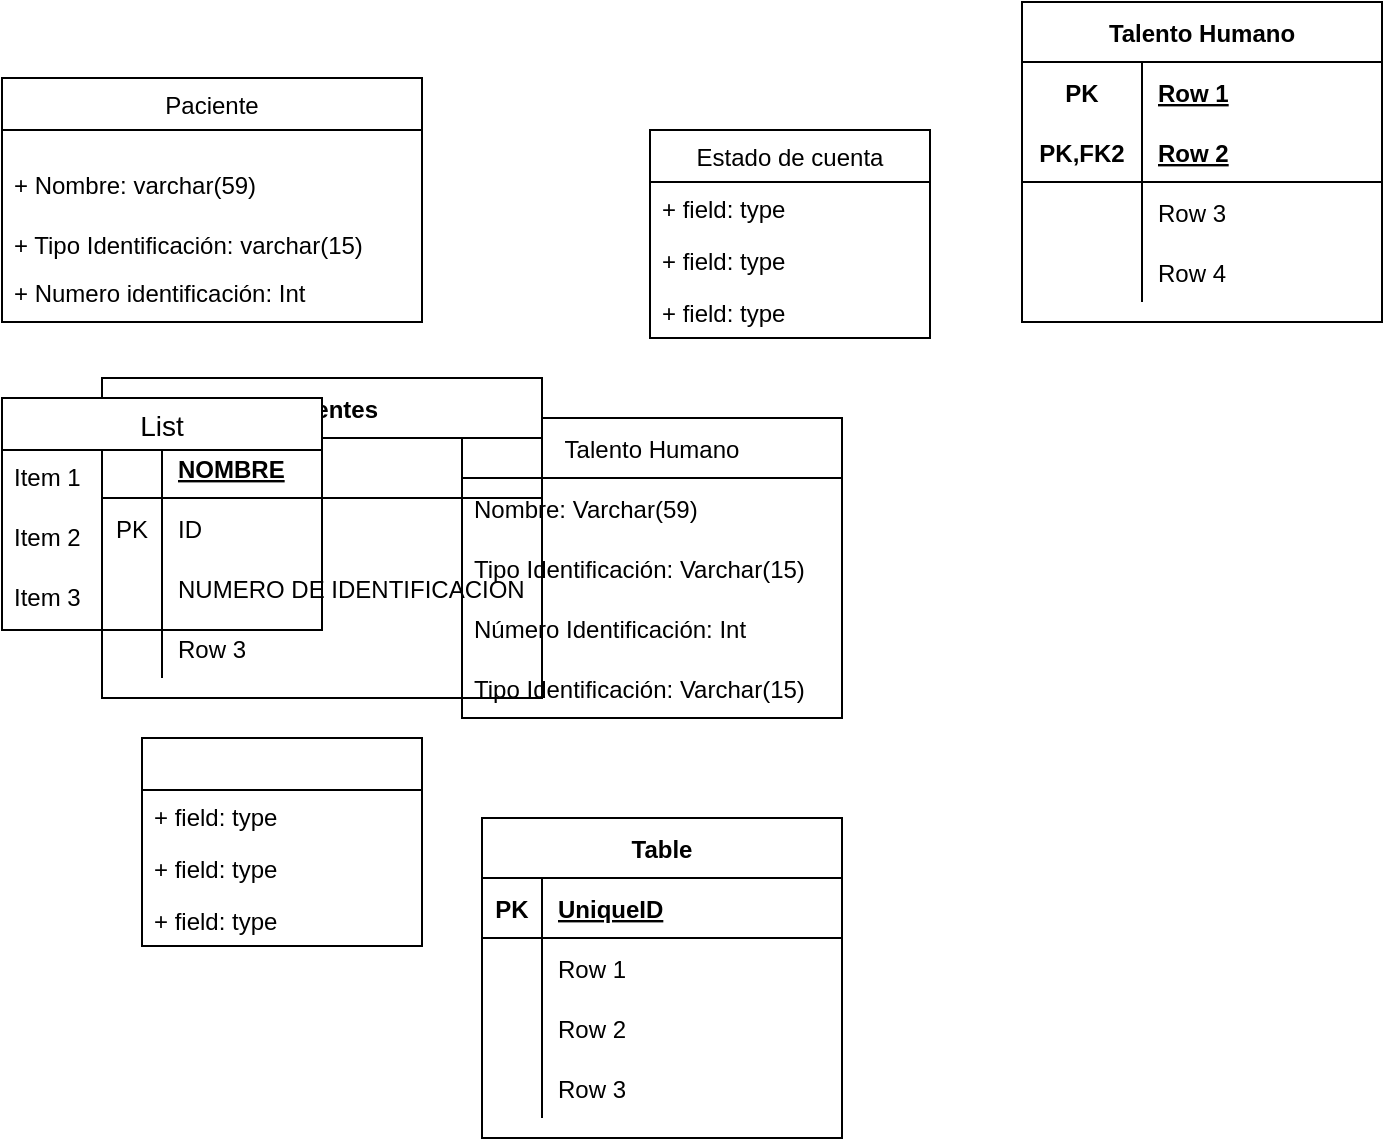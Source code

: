 <mxfile version="20.2.8" type="github">
  <diagram id="HimakkqAWPqzcvKf6D22" name="Página-1">
    <mxGraphModel dx="1102" dy="606" grid="1" gridSize="10" guides="1" tooltips="1" connect="1" arrows="1" fold="1" page="1" pageScale="1" pageWidth="827" pageHeight="1169" math="0" shadow="0">
      <root>
        <mxCell id="0" />
        <mxCell id="1" parent="0" />
        <mxCell id="5qMsi9p--g9IkItH_i3P-1" value="Paciente" style="swimlane;fontStyle=0;childLayout=stackLayout;horizontal=1;startSize=26;fillColor=none;horizontalStack=0;resizeParent=1;resizeParentMax=0;resizeLast=0;collapsible=1;marginBottom=0;" parent="1" vertex="1">
          <mxGeometry x="90" y="50" width="210" height="122" as="geometry" />
        </mxCell>
        <mxCell id="5qMsi9p--g9IkItH_i3P-2" value="&#xa;+ Nombre: varchar(59)" style="text;strokeColor=none;fillColor=none;align=left;verticalAlign=top;spacingLeft=4;spacingRight=4;overflow=hidden;rotatable=0;points=[[0,0.5],[1,0.5]];portConstraint=eastwest;" parent="5qMsi9p--g9IkItH_i3P-1" vertex="1">
          <mxGeometry y="26" width="210" height="44" as="geometry" />
        </mxCell>
        <mxCell id="5qMsi9p--g9IkItH_i3P-3" value="+ Tipo Identificación: varchar(15)" style="text;strokeColor=none;fillColor=none;align=left;verticalAlign=top;spacingLeft=4;spacingRight=4;overflow=hidden;rotatable=0;points=[[0,0.5],[1,0.5]];portConstraint=eastwest;" parent="5qMsi9p--g9IkItH_i3P-1" vertex="1">
          <mxGeometry y="70" width="210" height="24" as="geometry" />
        </mxCell>
        <mxCell id="5qMsi9p--g9IkItH_i3P-4" value="+ Numero identificación: Int&#xa;" style="text;strokeColor=none;fillColor=none;align=left;verticalAlign=top;spacingLeft=4;spacingRight=4;overflow=hidden;rotatable=0;points=[[0,0.5],[1,0.5]];portConstraint=eastwest;" parent="5qMsi9p--g9IkItH_i3P-1" vertex="1">
          <mxGeometry y="94" width="210" height="28" as="geometry" />
        </mxCell>
        <mxCell id="5qMsi9p--g9IkItH_i3P-5" value="Estado de cuenta" style="swimlane;fontStyle=0;childLayout=stackLayout;horizontal=1;startSize=26;fillColor=none;horizontalStack=0;resizeParent=1;resizeParentMax=0;resizeLast=0;collapsible=1;marginBottom=0;" parent="1" vertex="1">
          <mxGeometry x="414" y="76" width="140" height="104" as="geometry" />
        </mxCell>
        <mxCell id="5qMsi9p--g9IkItH_i3P-6" value="+ field: type" style="text;strokeColor=none;fillColor=none;align=left;verticalAlign=top;spacingLeft=4;spacingRight=4;overflow=hidden;rotatable=0;points=[[0,0.5],[1,0.5]];portConstraint=eastwest;" parent="5qMsi9p--g9IkItH_i3P-5" vertex="1">
          <mxGeometry y="26" width="140" height="26" as="geometry" />
        </mxCell>
        <mxCell id="5qMsi9p--g9IkItH_i3P-7" value="+ field: type" style="text;strokeColor=none;fillColor=none;align=left;verticalAlign=top;spacingLeft=4;spacingRight=4;overflow=hidden;rotatable=0;points=[[0,0.5],[1,0.5]];portConstraint=eastwest;" parent="5qMsi9p--g9IkItH_i3P-5" vertex="1">
          <mxGeometry y="52" width="140" height="26" as="geometry" />
        </mxCell>
        <mxCell id="5qMsi9p--g9IkItH_i3P-8" value="+ field: type" style="text;strokeColor=none;fillColor=none;align=left;verticalAlign=top;spacingLeft=4;spacingRight=4;overflow=hidden;rotatable=0;points=[[0,0.5],[1,0.5]];portConstraint=eastwest;" parent="5qMsi9p--g9IkItH_i3P-5" vertex="1">
          <mxGeometry y="78" width="140" height="26" as="geometry" />
        </mxCell>
        <mxCell id="jvL_is-S25yifXEsgZ8e-3" value="Talento Humano" style="swimlane;fontStyle=0;childLayout=stackLayout;horizontal=1;startSize=30;horizontalStack=0;resizeParent=1;resizeParentMax=0;resizeLast=0;collapsible=1;marginBottom=0;" parent="1" vertex="1">
          <mxGeometry x="320" y="220" width="190" height="150" as="geometry" />
        </mxCell>
        <mxCell id="jvL_is-S25yifXEsgZ8e-4" value="Nombre: Varchar(59)" style="text;strokeColor=none;fillColor=none;align=left;verticalAlign=middle;spacingLeft=4;spacingRight=4;overflow=hidden;points=[[0,0.5],[1,0.5]];portConstraint=eastwest;rotatable=0;" parent="jvL_is-S25yifXEsgZ8e-3" vertex="1">
          <mxGeometry y="30" width="190" height="30" as="geometry" />
        </mxCell>
        <mxCell id="jvL_is-S25yifXEsgZ8e-5" value="Tipo Identificación: Varchar(15)" style="text;strokeColor=none;fillColor=none;align=left;verticalAlign=middle;spacingLeft=4;spacingRight=4;overflow=hidden;points=[[0,0.5],[1,0.5]];portConstraint=eastwest;rotatable=0;" parent="jvL_is-S25yifXEsgZ8e-3" vertex="1">
          <mxGeometry y="60" width="190" height="30" as="geometry" />
        </mxCell>
        <mxCell id="jvL_is-S25yifXEsgZ8e-6" value="Número Identificación: Int" style="text;strokeColor=none;fillColor=none;align=left;verticalAlign=middle;spacingLeft=4;spacingRight=4;overflow=hidden;points=[[0,0.5],[1,0.5]];portConstraint=eastwest;rotatable=0;" parent="jvL_is-S25yifXEsgZ8e-3" vertex="1">
          <mxGeometry y="90" width="190" height="30" as="geometry" />
        </mxCell>
        <mxCell id="jvL_is-S25yifXEsgZ8e-13" value="Tipo Identificación: Varchar(15)" style="text;strokeColor=none;fillColor=none;align=left;verticalAlign=middle;spacingLeft=4;spacingRight=4;overflow=hidden;points=[[0,0.5],[1,0.5]];portConstraint=eastwest;rotatable=0;" parent="jvL_is-S25yifXEsgZ8e-3" vertex="1">
          <mxGeometry y="120" width="190" height="30" as="geometry" />
        </mxCell>
        <mxCell id="5qMsi9p--g9IkItH_i3P-13" value="" style="swimlane;fontStyle=0;childLayout=stackLayout;horizontal=1;startSize=26;fillColor=none;horizontalStack=0;resizeParent=1;resizeParentMax=0;resizeLast=0;collapsible=1;marginBottom=0;" parent="1" vertex="1">
          <mxGeometry x="160" y="380" width="140" height="104" as="geometry" />
        </mxCell>
        <mxCell id="5qMsi9p--g9IkItH_i3P-14" value="+ field: type" style="text;strokeColor=none;fillColor=none;align=left;verticalAlign=top;spacingLeft=4;spacingRight=4;overflow=hidden;rotatable=0;points=[[0,0.5],[1,0.5]];portConstraint=eastwest;" parent="5qMsi9p--g9IkItH_i3P-13" vertex="1">
          <mxGeometry y="26" width="140" height="26" as="geometry" />
        </mxCell>
        <mxCell id="5qMsi9p--g9IkItH_i3P-15" value="+ field: type" style="text;strokeColor=none;fillColor=none;align=left;verticalAlign=top;spacingLeft=4;spacingRight=4;overflow=hidden;rotatable=0;points=[[0,0.5],[1,0.5]];portConstraint=eastwest;" parent="5qMsi9p--g9IkItH_i3P-13" vertex="1">
          <mxGeometry y="52" width="140" height="26" as="geometry" />
        </mxCell>
        <mxCell id="5qMsi9p--g9IkItH_i3P-16" value="+ field: type" style="text;strokeColor=none;fillColor=none;align=left;verticalAlign=top;spacingLeft=4;spacingRight=4;overflow=hidden;rotatable=0;points=[[0,0.5],[1,0.5]];portConstraint=eastwest;" parent="5qMsi9p--g9IkItH_i3P-13" vertex="1">
          <mxGeometry y="78" width="140" height="26" as="geometry" />
        </mxCell>
        <mxCell id="8uXCIISB7-oSZE2NdeFe-1" value="Pacientes" style="shape=table;startSize=30;container=1;collapsible=1;childLayout=tableLayout;fixedRows=1;rowLines=0;fontStyle=1;align=center;resizeLast=1;" vertex="1" parent="1">
          <mxGeometry x="140" y="200" width="220" height="160" as="geometry" />
        </mxCell>
        <mxCell id="8uXCIISB7-oSZE2NdeFe-2" value="" style="shape=tableRow;horizontal=0;startSize=0;swimlaneHead=0;swimlaneBody=0;fillColor=none;collapsible=0;dropTarget=0;points=[[0,0.5],[1,0.5]];portConstraint=eastwest;top=0;left=0;right=0;bottom=1;" vertex="1" parent="8uXCIISB7-oSZE2NdeFe-1">
          <mxGeometry y="30" width="220" height="30" as="geometry" />
        </mxCell>
        <mxCell id="8uXCIISB7-oSZE2NdeFe-3" value="" style="shape=partialRectangle;connectable=0;fillColor=none;top=0;left=0;bottom=0;right=0;fontStyle=1;overflow=hidden;" vertex="1" parent="8uXCIISB7-oSZE2NdeFe-2">
          <mxGeometry width="30" height="30" as="geometry">
            <mxRectangle width="30" height="30" as="alternateBounds" />
          </mxGeometry>
        </mxCell>
        <mxCell id="8uXCIISB7-oSZE2NdeFe-4" value="NOMBRE" style="shape=partialRectangle;connectable=0;fillColor=none;top=0;left=0;bottom=0;right=0;align=left;spacingLeft=6;fontStyle=5;overflow=hidden;" vertex="1" parent="8uXCIISB7-oSZE2NdeFe-2">
          <mxGeometry x="30" width="190" height="30" as="geometry">
            <mxRectangle width="190" height="30" as="alternateBounds" />
          </mxGeometry>
        </mxCell>
        <mxCell id="8uXCIISB7-oSZE2NdeFe-5" value="" style="shape=tableRow;horizontal=0;startSize=0;swimlaneHead=0;swimlaneBody=0;fillColor=none;collapsible=0;dropTarget=0;points=[[0,0.5],[1,0.5]];portConstraint=eastwest;top=0;left=0;right=0;bottom=0;" vertex="1" parent="8uXCIISB7-oSZE2NdeFe-1">
          <mxGeometry y="60" width="220" height="30" as="geometry" />
        </mxCell>
        <mxCell id="8uXCIISB7-oSZE2NdeFe-6" value="PK" style="shape=partialRectangle;connectable=0;fillColor=none;top=0;left=0;bottom=0;right=0;editable=1;overflow=hidden;" vertex="1" parent="8uXCIISB7-oSZE2NdeFe-5">
          <mxGeometry width="30" height="30" as="geometry">
            <mxRectangle width="30" height="30" as="alternateBounds" />
          </mxGeometry>
        </mxCell>
        <mxCell id="8uXCIISB7-oSZE2NdeFe-7" value="ID" style="shape=partialRectangle;connectable=0;fillColor=none;top=0;left=0;bottom=0;right=0;align=left;spacingLeft=6;overflow=hidden;" vertex="1" parent="8uXCIISB7-oSZE2NdeFe-5">
          <mxGeometry x="30" width="190" height="30" as="geometry">
            <mxRectangle width="190" height="30" as="alternateBounds" />
          </mxGeometry>
        </mxCell>
        <mxCell id="8uXCIISB7-oSZE2NdeFe-8" value="" style="shape=tableRow;horizontal=0;startSize=0;swimlaneHead=0;swimlaneBody=0;fillColor=none;collapsible=0;dropTarget=0;points=[[0,0.5],[1,0.5]];portConstraint=eastwest;top=0;left=0;right=0;bottom=0;" vertex="1" parent="8uXCIISB7-oSZE2NdeFe-1">
          <mxGeometry y="90" width="220" height="30" as="geometry" />
        </mxCell>
        <mxCell id="8uXCIISB7-oSZE2NdeFe-9" value="" style="shape=partialRectangle;connectable=0;fillColor=none;top=0;left=0;bottom=0;right=0;editable=1;overflow=hidden;" vertex="1" parent="8uXCIISB7-oSZE2NdeFe-8">
          <mxGeometry width="30" height="30" as="geometry">
            <mxRectangle width="30" height="30" as="alternateBounds" />
          </mxGeometry>
        </mxCell>
        <mxCell id="8uXCIISB7-oSZE2NdeFe-10" value="NUMERO DE IDENTIFICACION" style="shape=partialRectangle;connectable=0;fillColor=none;top=0;left=0;bottom=0;right=0;align=left;spacingLeft=6;overflow=hidden;" vertex="1" parent="8uXCIISB7-oSZE2NdeFe-8">
          <mxGeometry x="30" width="190" height="30" as="geometry">
            <mxRectangle width="190" height="30" as="alternateBounds" />
          </mxGeometry>
        </mxCell>
        <mxCell id="8uXCIISB7-oSZE2NdeFe-11" value="" style="shape=tableRow;horizontal=0;startSize=0;swimlaneHead=0;swimlaneBody=0;fillColor=none;collapsible=0;dropTarget=0;points=[[0,0.5],[1,0.5]];portConstraint=eastwest;top=0;left=0;right=0;bottom=0;" vertex="1" parent="8uXCIISB7-oSZE2NdeFe-1">
          <mxGeometry y="120" width="220" height="30" as="geometry" />
        </mxCell>
        <mxCell id="8uXCIISB7-oSZE2NdeFe-12" value="" style="shape=partialRectangle;connectable=0;fillColor=none;top=0;left=0;bottom=0;right=0;editable=1;overflow=hidden;" vertex="1" parent="8uXCIISB7-oSZE2NdeFe-11">
          <mxGeometry width="30" height="30" as="geometry">
            <mxRectangle width="30" height="30" as="alternateBounds" />
          </mxGeometry>
        </mxCell>
        <mxCell id="8uXCIISB7-oSZE2NdeFe-13" value="Row 3" style="shape=partialRectangle;connectable=0;fillColor=none;top=0;left=0;bottom=0;right=0;align=left;spacingLeft=6;overflow=hidden;" vertex="1" parent="8uXCIISB7-oSZE2NdeFe-11">
          <mxGeometry x="30" width="190" height="30" as="geometry">
            <mxRectangle width="190" height="30" as="alternateBounds" />
          </mxGeometry>
        </mxCell>
        <mxCell id="Lm49RA7sjwa2jwxmkU3_-1" value="Table" style="shape=table;startSize=30;container=1;collapsible=1;childLayout=tableLayout;fixedRows=1;rowLines=0;fontStyle=1;align=center;resizeLast=1;" vertex="1" parent="1">
          <mxGeometry x="330" y="420" width="180" height="160" as="geometry" />
        </mxCell>
        <mxCell id="Lm49RA7sjwa2jwxmkU3_-2" value="" style="shape=tableRow;horizontal=0;startSize=0;swimlaneHead=0;swimlaneBody=0;fillColor=none;collapsible=0;dropTarget=0;points=[[0,0.5],[1,0.5]];portConstraint=eastwest;top=0;left=0;right=0;bottom=1;" vertex="1" parent="Lm49RA7sjwa2jwxmkU3_-1">
          <mxGeometry y="30" width="180" height="30" as="geometry" />
        </mxCell>
        <mxCell id="Lm49RA7sjwa2jwxmkU3_-3" value="PK" style="shape=partialRectangle;connectable=0;fillColor=none;top=0;left=0;bottom=0;right=0;fontStyle=1;overflow=hidden;" vertex="1" parent="Lm49RA7sjwa2jwxmkU3_-2">
          <mxGeometry width="30" height="30" as="geometry">
            <mxRectangle width="30" height="30" as="alternateBounds" />
          </mxGeometry>
        </mxCell>
        <mxCell id="Lm49RA7sjwa2jwxmkU3_-4" value="UniqueID" style="shape=partialRectangle;connectable=0;fillColor=none;top=0;left=0;bottom=0;right=0;align=left;spacingLeft=6;fontStyle=5;overflow=hidden;" vertex="1" parent="Lm49RA7sjwa2jwxmkU3_-2">
          <mxGeometry x="30" width="150" height="30" as="geometry">
            <mxRectangle width="150" height="30" as="alternateBounds" />
          </mxGeometry>
        </mxCell>
        <mxCell id="Lm49RA7sjwa2jwxmkU3_-5" value="" style="shape=tableRow;horizontal=0;startSize=0;swimlaneHead=0;swimlaneBody=0;fillColor=none;collapsible=0;dropTarget=0;points=[[0,0.5],[1,0.5]];portConstraint=eastwest;top=0;left=0;right=0;bottom=0;" vertex="1" parent="Lm49RA7sjwa2jwxmkU3_-1">
          <mxGeometry y="60" width="180" height="30" as="geometry" />
        </mxCell>
        <mxCell id="Lm49RA7sjwa2jwxmkU3_-6" value="" style="shape=partialRectangle;connectable=0;fillColor=none;top=0;left=0;bottom=0;right=0;editable=1;overflow=hidden;" vertex="1" parent="Lm49RA7sjwa2jwxmkU3_-5">
          <mxGeometry width="30" height="30" as="geometry">
            <mxRectangle width="30" height="30" as="alternateBounds" />
          </mxGeometry>
        </mxCell>
        <mxCell id="Lm49RA7sjwa2jwxmkU3_-7" value="Row 1" style="shape=partialRectangle;connectable=0;fillColor=none;top=0;left=0;bottom=0;right=0;align=left;spacingLeft=6;overflow=hidden;" vertex="1" parent="Lm49RA7sjwa2jwxmkU3_-5">
          <mxGeometry x="30" width="150" height="30" as="geometry">
            <mxRectangle width="150" height="30" as="alternateBounds" />
          </mxGeometry>
        </mxCell>
        <mxCell id="Lm49RA7sjwa2jwxmkU3_-8" value="" style="shape=tableRow;horizontal=0;startSize=0;swimlaneHead=0;swimlaneBody=0;fillColor=none;collapsible=0;dropTarget=0;points=[[0,0.5],[1,0.5]];portConstraint=eastwest;top=0;left=0;right=0;bottom=0;" vertex="1" parent="Lm49RA7sjwa2jwxmkU3_-1">
          <mxGeometry y="90" width="180" height="30" as="geometry" />
        </mxCell>
        <mxCell id="Lm49RA7sjwa2jwxmkU3_-9" value="" style="shape=partialRectangle;connectable=0;fillColor=none;top=0;left=0;bottom=0;right=0;editable=1;overflow=hidden;" vertex="1" parent="Lm49RA7sjwa2jwxmkU3_-8">
          <mxGeometry width="30" height="30" as="geometry">
            <mxRectangle width="30" height="30" as="alternateBounds" />
          </mxGeometry>
        </mxCell>
        <mxCell id="Lm49RA7sjwa2jwxmkU3_-10" value="Row 2" style="shape=partialRectangle;connectable=0;fillColor=none;top=0;left=0;bottom=0;right=0;align=left;spacingLeft=6;overflow=hidden;" vertex="1" parent="Lm49RA7sjwa2jwxmkU3_-8">
          <mxGeometry x="30" width="150" height="30" as="geometry">
            <mxRectangle width="150" height="30" as="alternateBounds" />
          </mxGeometry>
        </mxCell>
        <mxCell id="Lm49RA7sjwa2jwxmkU3_-11" value="" style="shape=tableRow;horizontal=0;startSize=0;swimlaneHead=0;swimlaneBody=0;fillColor=none;collapsible=0;dropTarget=0;points=[[0,0.5],[1,0.5]];portConstraint=eastwest;top=0;left=0;right=0;bottom=0;" vertex="1" parent="Lm49RA7sjwa2jwxmkU3_-1">
          <mxGeometry y="120" width="180" height="30" as="geometry" />
        </mxCell>
        <mxCell id="Lm49RA7sjwa2jwxmkU3_-12" value="" style="shape=partialRectangle;connectable=0;fillColor=none;top=0;left=0;bottom=0;right=0;editable=1;overflow=hidden;" vertex="1" parent="Lm49RA7sjwa2jwxmkU3_-11">
          <mxGeometry width="30" height="30" as="geometry">
            <mxRectangle width="30" height="30" as="alternateBounds" />
          </mxGeometry>
        </mxCell>
        <mxCell id="Lm49RA7sjwa2jwxmkU3_-13" value="Row 3" style="shape=partialRectangle;connectable=0;fillColor=none;top=0;left=0;bottom=0;right=0;align=left;spacingLeft=6;overflow=hidden;" vertex="1" parent="Lm49RA7sjwa2jwxmkU3_-11">
          <mxGeometry x="30" width="150" height="30" as="geometry">
            <mxRectangle width="150" height="30" as="alternateBounds" />
          </mxGeometry>
        </mxCell>
        <mxCell id="Lm49RA7sjwa2jwxmkU3_-27" value="List" style="swimlane;fontStyle=0;childLayout=stackLayout;horizontal=1;startSize=26;horizontalStack=0;resizeParent=1;resizeParentMax=0;resizeLast=0;collapsible=1;marginBottom=0;align=center;fontSize=14;" vertex="1" parent="1">
          <mxGeometry x="90" y="210" width="160" height="116" as="geometry" />
        </mxCell>
        <mxCell id="Lm49RA7sjwa2jwxmkU3_-28" value="Item 1" style="text;strokeColor=none;fillColor=none;spacingLeft=4;spacingRight=4;overflow=hidden;rotatable=0;points=[[0,0.5],[1,0.5]];portConstraint=eastwest;fontSize=12;" vertex="1" parent="Lm49RA7sjwa2jwxmkU3_-27">
          <mxGeometry y="26" width="160" height="30" as="geometry" />
        </mxCell>
        <mxCell id="Lm49RA7sjwa2jwxmkU3_-29" value="Item 2" style="text;strokeColor=none;fillColor=none;spacingLeft=4;spacingRight=4;overflow=hidden;rotatable=0;points=[[0,0.5],[1,0.5]];portConstraint=eastwest;fontSize=12;" vertex="1" parent="Lm49RA7sjwa2jwxmkU3_-27">
          <mxGeometry y="56" width="160" height="30" as="geometry" />
        </mxCell>
        <mxCell id="Lm49RA7sjwa2jwxmkU3_-30" value="Item 3" style="text;strokeColor=none;fillColor=none;spacingLeft=4;spacingRight=4;overflow=hidden;rotatable=0;points=[[0,0.5],[1,0.5]];portConstraint=eastwest;fontSize=12;" vertex="1" parent="Lm49RA7sjwa2jwxmkU3_-27">
          <mxGeometry y="86" width="160" height="30" as="geometry" />
        </mxCell>
        <mxCell id="Lm49RA7sjwa2jwxmkU3_-31" value="Talento Humano" style="shape=table;startSize=30;container=1;collapsible=1;childLayout=tableLayout;fixedRows=1;rowLines=0;fontStyle=1;align=center;resizeLast=1;" vertex="1" parent="1">
          <mxGeometry x="600" y="12" width="180" height="160" as="geometry" />
        </mxCell>
        <mxCell id="Lm49RA7sjwa2jwxmkU3_-32" value="" style="shape=tableRow;horizontal=0;startSize=0;swimlaneHead=0;swimlaneBody=0;fillColor=none;collapsible=0;dropTarget=0;points=[[0,0.5],[1,0.5]];portConstraint=eastwest;top=0;left=0;right=0;bottom=0;" vertex="1" parent="Lm49RA7sjwa2jwxmkU3_-31">
          <mxGeometry y="30" width="180" height="30" as="geometry" />
        </mxCell>
        <mxCell id="Lm49RA7sjwa2jwxmkU3_-33" value="PK" style="shape=partialRectangle;connectable=0;fillColor=none;top=0;left=0;bottom=0;right=0;fontStyle=1;overflow=hidden;" vertex="1" parent="Lm49RA7sjwa2jwxmkU3_-32">
          <mxGeometry width="60" height="30" as="geometry">
            <mxRectangle width="60" height="30" as="alternateBounds" />
          </mxGeometry>
        </mxCell>
        <mxCell id="Lm49RA7sjwa2jwxmkU3_-34" value="Row 1" style="shape=partialRectangle;connectable=0;fillColor=none;top=0;left=0;bottom=0;right=0;align=left;spacingLeft=6;fontStyle=5;overflow=hidden;" vertex="1" parent="Lm49RA7sjwa2jwxmkU3_-32">
          <mxGeometry x="60" width="120" height="30" as="geometry">
            <mxRectangle width="120" height="30" as="alternateBounds" />
          </mxGeometry>
        </mxCell>
        <mxCell id="Lm49RA7sjwa2jwxmkU3_-35" value="" style="shape=tableRow;horizontal=0;startSize=0;swimlaneHead=0;swimlaneBody=0;fillColor=none;collapsible=0;dropTarget=0;points=[[0,0.5],[1,0.5]];portConstraint=eastwest;top=0;left=0;right=0;bottom=1;" vertex="1" parent="Lm49RA7sjwa2jwxmkU3_-31">
          <mxGeometry y="60" width="180" height="30" as="geometry" />
        </mxCell>
        <mxCell id="Lm49RA7sjwa2jwxmkU3_-36" value="PK,FK2" style="shape=partialRectangle;connectable=0;fillColor=none;top=0;left=0;bottom=0;right=0;fontStyle=1;overflow=hidden;" vertex="1" parent="Lm49RA7sjwa2jwxmkU3_-35">
          <mxGeometry width="60" height="30" as="geometry">
            <mxRectangle width="60" height="30" as="alternateBounds" />
          </mxGeometry>
        </mxCell>
        <mxCell id="Lm49RA7sjwa2jwxmkU3_-37" value="Row 2" style="shape=partialRectangle;connectable=0;fillColor=none;top=0;left=0;bottom=0;right=0;align=left;spacingLeft=6;fontStyle=5;overflow=hidden;" vertex="1" parent="Lm49RA7sjwa2jwxmkU3_-35">
          <mxGeometry x="60" width="120" height="30" as="geometry">
            <mxRectangle width="120" height="30" as="alternateBounds" />
          </mxGeometry>
        </mxCell>
        <mxCell id="Lm49RA7sjwa2jwxmkU3_-38" value="" style="shape=tableRow;horizontal=0;startSize=0;swimlaneHead=0;swimlaneBody=0;fillColor=none;collapsible=0;dropTarget=0;points=[[0,0.5],[1,0.5]];portConstraint=eastwest;top=0;left=0;right=0;bottom=0;" vertex="1" parent="Lm49RA7sjwa2jwxmkU3_-31">
          <mxGeometry y="90" width="180" height="30" as="geometry" />
        </mxCell>
        <mxCell id="Lm49RA7sjwa2jwxmkU3_-39" value="" style="shape=partialRectangle;connectable=0;fillColor=none;top=0;left=0;bottom=0;right=0;editable=1;overflow=hidden;" vertex="1" parent="Lm49RA7sjwa2jwxmkU3_-38">
          <mxGeometry width="60" height="30" as="geometry">
            <mxRectangle width="60" height="30" as="alternateBounds" />
          </mxGeometry>
        </mxCell>
        <mxCell id="Lm49RA7sjwa2jwxmkU3_-40" value="Row 3" style="shape=partialRectangle;connectable=0;fillColor=none;top=0;left=0;bottom=0;right=0;align=left;spacingLeft=6;overflow=hidden;" vertex="1" parent="Lm49RA7sjwa2jwxmkU3_-38">
          <mxGeometry x="60" width="120" height="30" as="geometry">
            <mxRectangle width="120" height="30" as="alternateBounds" />
          </mxGeometry>
        </mxCell>
        <mxCell id="Lm49RA7sjwa2jwxmkU3_-41" value="" style="shape=tableRow;horizontal=0;startSize=0;swimlaneHead=0;swimlaneBody=0;fillColor=none;collapsible=0;dropTarget=0;points=[[0,0.5],[1,0.5]];portConstraint=eastwest;top=0;left=0;right=0;bottom=0;" vertex="1" parent="Lm49RA7sjwa2jwxmkU3_-31">
          <mxGeometry y="120" width="180" height="30" as="geometry" />
        </mxCell>
        <mxCell id="Lm49RA7sjwa2jwxmkU3_-42" value="" style="shape=partialRectangle;connectable=0;fillColor=none;top=0;left=0;bottom=0;right=0;editable=1;overflow=hidden;" vertex="1" parent="Lm49RA7sjwa2jwxmkU3_-41">
          <mxGeometry width="60" height="30" as="geometry">
            <mxRectangle width="60" height="30" as="alternateBounds" />
          </mxGeometry>
        </mxCell>
        <mxCell id="Lm49RA7sjwa2jwxmkU3_-43" value="Row 4" style="shape=partialRectangle;connectable=0;fillColor=none;top=0;left=0;bottom=0;right=0;align=left;spacingLeft=6;overflow=hidden;" vertex="1" parent="Lm49RA7sjwa2jwxmkU3_-41">
          <mxGeometry x="60" width="120" height="30" as="geometry">
            <mxRectangle width="120" height="30" as="alternateBounds" />
          </mxGeometry>
        </mxCell>
      </root>
    </mxGraphModel>
  </diagram>
</mxfile>
